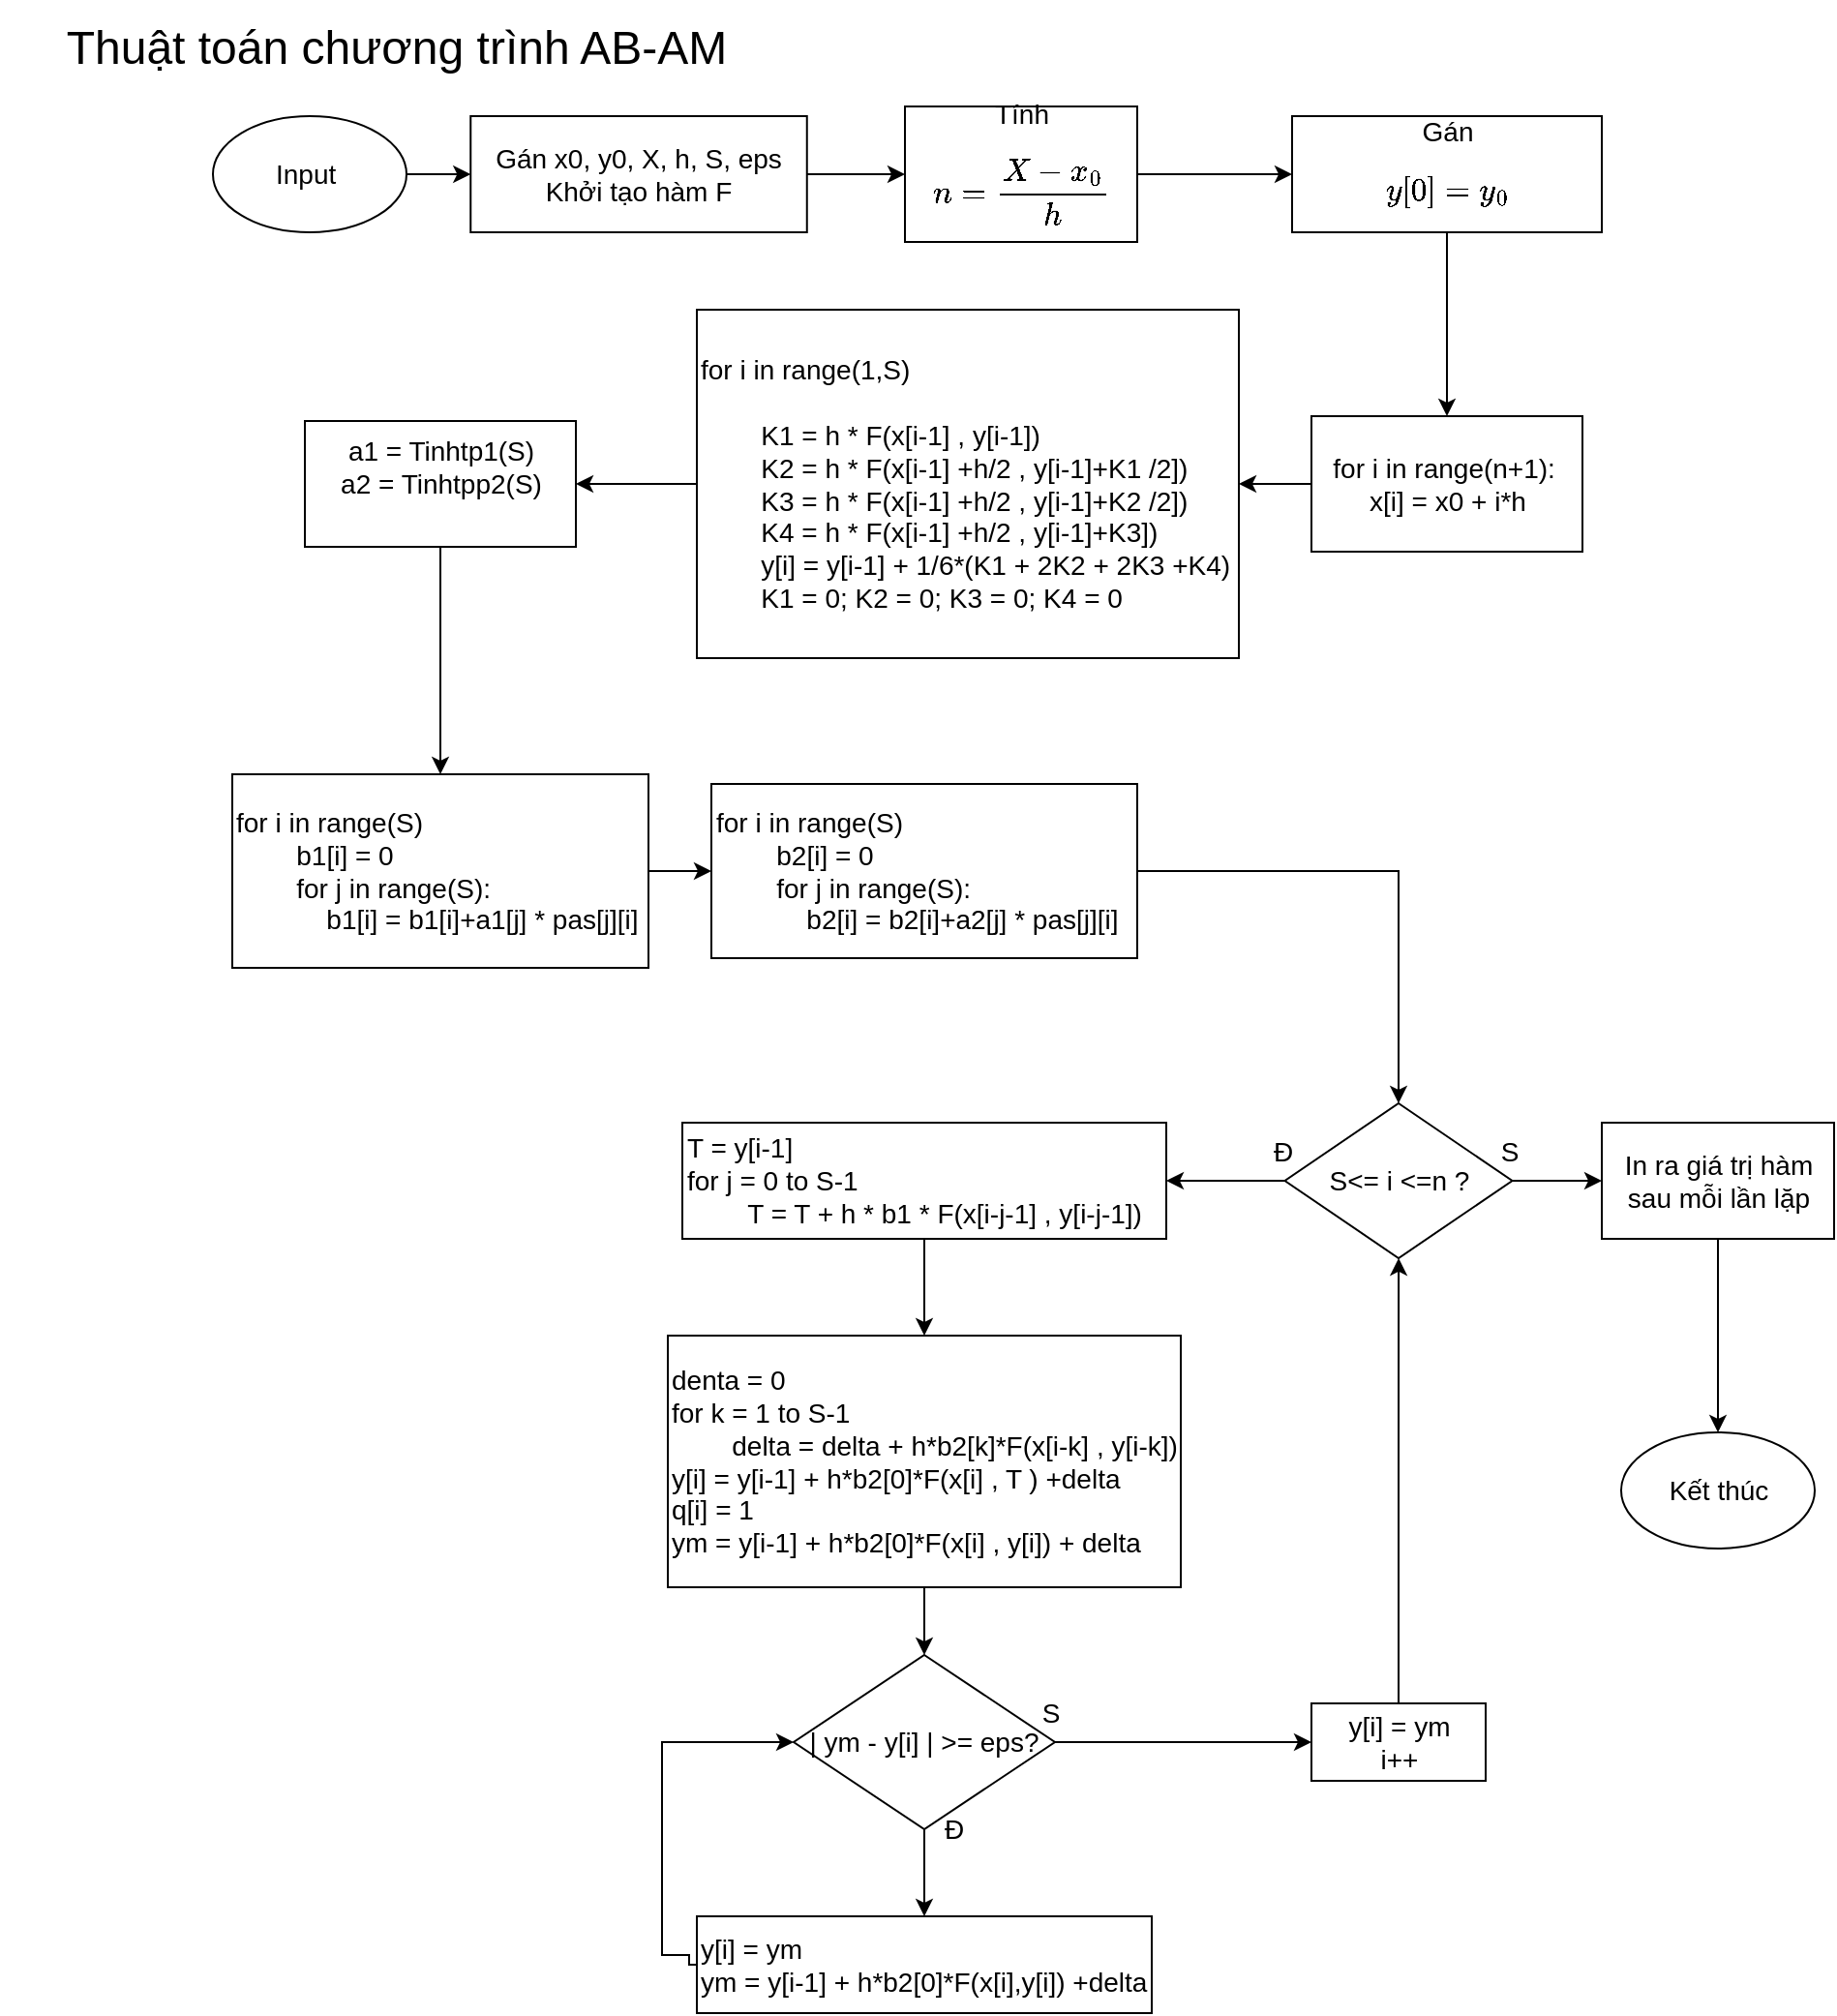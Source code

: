 <mxfile version="16.4.3" type="device"><diagram id="kkrxcO7Ct4dKXzYoQBlB" name="Page-1"><mxGraphModel dx="920" dy="559" grid="1" gridSize="10" guides="1" tooltips="1" connect="1" arrows="1" fold="1" page="1" pageScale="1" pageWidth="850" pageHeight="1100" math="1" shadow="0"><root><mxCell id="0"/><mxCell id="1" parent="0"/><mxCell id="ZtAmzi-AhC06D9iYguow-1" style="edgeStyle=orthogonalEdgeStyle;rounded=0;orthogonalLoop=1;jettySize=auto;html=1;fontSize=14;entryX=0;entryY=0.5;entryDx=0;entryDy=0;" parent="1" source="ZtAmzi-AhC06D9iYguow-2" target="ZtAmzi-AhC06D9iYguow-20" edge="1"><mxGeometry relative="1" as="geometry"><mxPoint x="290" y="160" as="targetPoint"/></mxGeometry></mxCell><mxCell id="ZtAmzi-AhC06D9iYguow-2" value="Input&amp;nbsp;" style="ellipse;whiteSpace=wrap;html=1;fontSize=14;" parent="1" vertex="1"><mxGeometry x="160" y="110" width="100" height="60" as="geometry"/></mxCell><mxCell id="ZtAmzi-AhC06D9iYguow-3" style="edgeStyle=orthogonalEdgeStyle;rounded=0;orthogonalLoop=1;jettySize=auto;html=1;fontSize=14;" parent="1" source="ZtAmzi-AhC06D9iYguow-4" target="ZtAmzi-AhC06D9iYguow-6" edge="1"><mxGeometry relative="1" as="geometry"/></mxCell><mxCell id="ZtAmzi-AhC06D9iYguow-4" value="Tính$$n = \frac{X-x_0}{h}$$" style="rounded=0;whiteSpace=wrap;html=1;fontSize=14;" parent="1" vertex="1"><mxGeometry x="517.5" y="105" width="120" height="70" as="geometry"/></mxCell><mxCell id="ZtAmzi-AhC06D9iYguow-5" style="edgeStyle=orthogonalEdgeStyle;rounded=0;orthogonalLoop=1;jettySize=auto;html=1;fontSize=14;" parent="1" source="ZtAmzi-AhC06D9iYguow-6" target="ZtAmzi-AhC06D9iYguow-8" edge="1"><mxGeometry relative="1" as="geometry"/></mxCell><mxCell id="ZtAmzi-AhC06D9iYguow-6" value="Gán$$&lt;br style=&quot;font-size: 14px;&quot;&gt;&amp;nbsp;y[0] = y_0$$" style="rounded=0;whiteSpace=wrap;html=1;fontSize=14;" parent="1" vertex="1"><mxGeometry x="717.5" y="110" width="160" height="60" as="geometry"/></mxCell><mxCell id="ZtAmzi-AhC06D9iYguow-39" style="edgeStyle=orthogonalEdgeStyle;rounded=0;orthogonalLoop=1;jettySize=auto;html=1;fontSize=14;" parent="1" source="ZtAmzi-AhC06D9iYguow-10" target="ZtAmzi-AhC06D9iYguow-12" edge="1"><mxGeometry relative="1" as="geometry"/></mxCell><mxCell id="ZtAmzi-AhC06D9iYguow-10" value="&lt;font style=&quot;font-size: 14px;&quot;&gt;a1 = Tinhtp1(S)&lt;br style=&quot;font-size: 14px;&quot;&gt;a2 = Tinhtpp2(S)&lt;br style=&quot;font-size: 14px;&quot;&gt;&amp;nbsp; &amp;nbsp; &lt;/font&gt;&amp;nbsp; &amp;nbsp;" style="rounded=0;whiteSpace=wrap;html=1;fontSize=14;" parent="1" vertex="1"><mxGeometry x="207.5" y="267.5" width="140" height="65" as="geometry"/></mxCell><mxCell id="ZtAmzi-AhC06D9iYguow-40" style="edgeStyle=orthogonalEdgeStyle;rounded=0;orthogonalLoop=1;jettySize=auto;html=1;fontSize=14;" parent="1" source="ZtAmzi-AhC06D9iYguow-12" target="ZtAmzi-AhC06D9iYguow-35" edge="1"><mxGeometry relative="1" as="geometry"/></mxCell><mxCell id="ZtAmzi-AhC06D9iYguow-12" value="for i in range(S)&lt;br style=&quot;font-size: 14px;&quot;&gt;&lt;span style=&quot;font-size: 14px;&quot;&gt;&lt;span style=&quot;white-space: pre; font-size: 14px;&quot;&gt;&#9;&lt;/span&gt;b1[i] = 0&amp;nbsp; &amp;nbsp; &amp;nbsp; &amp;nbsp; &amp;nbsp; &amp;nbsp; &amp;nbsp; &amp;nbsp; &amp;nbsp;&lt;/span&gt;&lt;br style=&quot;font-size: 14px;&quot;&gt;&amp;nbsp; &amp;nbsp; &amp;nbsp;&lt;span style=&quot;white-space: pre; font-size: 14px;&quot;&gt;&#9;&lt;/span&gt;for j in range(S):&amp;nbsp; &amp;nbsp; &amp;nbsp; &amp;nbsp; &amp;nbsp; &amp;nbsp; &amp;nbsp; &amp;nbsp; &amp;nbsp; &lt;span style=&quot;white-space: pre; font-size: 14px;&quot;&gt;&#9;&amp;nbsp;&lt;/span&gt;&amp;nbsp; &amp;nbsp;b1[i] = b1[i]+a1[j] * pas[j][i]" style="rounded=0;whiteSpace=wrap;html=1;align=left;fontSize=14;" parent="1" vertex="1"><mxGeometry x="170" y="450" width="215" height="100" as="geometry"/></mxCell><mxCell id="ZtAmzi-AhC06D9iYguow-38" style="edgeStyle=orthogonalEdgeStyle;rounded=0;orthogonalLoop=1;jettySize=auto;html=1;fontSize=14;" parent="1" source="ZtAmzi-AhC06D9iYguow-14" target="ZtAmzi-AhC06D9iYguow-10" edge="1"><mxGeometry relative="1" as="geometry"/></mxCell><mxCell id="ZtAmzi-AhC06D9iYguow-14" value="for i in range(1,S)&amp;nbsp; &amp;nbsp; &amp;nbsp; &amp;nbsp; &amp;nbsp; &amp;nbsp; &amp;nbsp; &amp;nbsp; &amp;nbsp; &amp;nbsp; &amp;nbsp; &amp;nbsp; &amp;nbsp; &amp;nbsp; &amp;nbsp; &amp;nbsp; &amp;nbsp; &amp;nbsp; &amp;nbsp; &amp;nbsp; &amp;nbsp; &amp;nbsp;&amp;nbsp;&lt;br style=&quot;font-size: 14px;&quot;&gt;&lt;div style=&quot;font-size: 14px;&quot;&gt;&lt;span style=&quot;font-size: 14px;&quot;&gt;&lt;span style=&quot;white-space: pre; font-size: 14px;&quot;&gt;&#9;&lt;/span&gt;K1 = h * F(x[i-1] , y[i-1])&amp;nbsp; &amp;nbsp; &amp;nbsp; &amp;nbsp; &amp;nbsp; &amp;nbsp; &amp;nbsp; &amp;nbsp; &amp;nbsp; &amp;nbsp; &amp;nbsp; &amp;nbsp; &amp;nbsp;&amp;nbsp;&lt;/span&gt;&lt;/div&gt;&lt;span style=&quot;white-space: pre; font-size: 14px;&quot;&gt;&#9;&lt;/span&gt;K2 = h * F(x[i-1] +h/2 , y[i-1]+K1 /2])&lt;br style=&quot;font-size: 14px;&quot;&gt;&lt;span style=&quot;white-space: pre; font-size: 14px;&quot;&gt;&#9;&lt;/span&gt;K3 = h * F(x[i-1] +h/2 , y[i-1]+K2 /2])&lt;br style=&quot;font-size: 14px;&quot;&gt;&lt;span style=&quot;white-space: pre; font-size: 14px;&quot;&gt;&#9;&lt;/span&gt;K4 = h * F(x[i-1] +h/2 , y[i-1]+K3])&lt;br style=&quot;font-size: 14px;&quot;&gt;&lt;span style=&quot;white-space: pre; font-size: 14px;&quot;&gt;&#9;&lt;/span&gt;y[i] = y[i-1] + 1/6*(K1 + 2K2 + 2K3 +K4)&lt;br style=&quot;font-size: 14px;&quot;&gt;&lt;span style=&quot;white-space: pre; font-size: 14px;&quot;&gt;&#9;&lt;/span&gt;K1 = 0; K2 = 0; K3 = 0; K4 = 0" style="rounded=0;whiteSpace=wrap;html=1;align=left;fontSize=14;" parent="1" vertex="1"><mxGeometry x="410" y="210" width="280" height="180" as="geometry"/></mxCell><mxCell id="ZtAmzi-AhC06D9iYguow-15" style="edgeStyle=orthogonalEdgeStyle;rounded=0;orthogonalLoop=1;jettySize=auto;html=1;fontSize=14;" parent="1" source="ZtAmzi-AhC06D9iYguow-16" target="ZtAmzi-AhC06D9iYguow-33" edge="1"><mxGeometry relative="1" as="geometry"/></mxCell><mxCell id="ZtAmzi-AhC06D9iYguow-16" value="&lt;font style=&quot;font-size: 14px;&quot;&gt;In ra giá trị hàm sau mỗi lần lặp&lt;/font&gt;" style="rounded=0;whiteSpace=wrap;html=1;fontSize=14;" parent="1" vertex="1"><mxGeometry x="877.5" y="630" width="120" height="60" as="geometry"/></mxCell><mxCell id="ZtAmzi-AhC06D9iYguow-17" style="edgeStyle=orthogonalEdgeStyle;rounded=0;orthogonalLoop=1;jettySize=auto;html=1;exitX=0.5;exitY=1;exitDx=0;exitDy=0;fontSize=14;" parent="1" edge="1"><mxGeometry relative="1" as="geometry"><mxPoint x="390" y="960" as="sourcePoint"/><mxPoint x="390" y="960" as="targetPoint"/></mxGeometry></mxCell><mxCell id="ZtAmzi-AhC06D9iYguow-18" value="&lt;font style=&quot;font-size: 24px&quot;&gt;Thuật toán chương trình AB-AM&lt;/font&gt;" style="text;html=1;strokeColor=none;fillColor=none;align=center;verticalAlign=middle;whiteSpace=wrap;rounded=0;fontSize=24;" parent="1" vertex="1"><mxGeometry x="50" y="50" width="410" height="50" as="geometry"/></mxCell><mxCell id="ZtAmzi-AhC06D9iYguow-19" style="edgeStyle=orthogonalEdgeStyle;rounded=0;orthogonalLoop=1;jettySize=auto;html=1;fontSize=14;" parent="1" source="ZtAmzi-AhC06D9iYguow-20" target="ZtAmzi-AhC06D9iYguow-4" edge="1"><mxGeometry relative="1" as="geometry"/></mxCell><mxCell id="ZtAmzi-AhC06D9iYguow-20" value="&lt;font style=&quot;font-size: 14px;&quot;&gt;Gán x0, y0, X, h, S, eps&lt;br style=&quot;font-size: 14px;&quot;&gt;Khởi tạo hàm F&lt;br style=&quot;font-size: 14px;&quot;&gt;&lt;/font&gt;" style="rounded=0;whiteSpace=wrap;html=1;fontSize=14;" parent="1" vertex="1"><mxGeometry x="293.13" y="110" width="173.75" height="60" as="geometry"/></mxCell><mxCell id="ZtAmzi-AhC06D9iYguow-48" style="edgeStyle=orthogonalEdgeStyle;rounded=0;orthogonalLoop=1;jettySize=auto;html=1;entryX=1;entryY=0.5;entryDx=0;entryDy=0;fontSize=14;" parent="1" source="ZtAmzi-AhC06D9iYguow-23" target="ZtAmzi-AhC06D9iYguow-42" edge="1"><mxGeometry relative="1" as="geometry"/></mxCell><mxCell id="ZtAmzi-AhC06D9iYguow-49" style="edgeStyle=orthogonalEdgeStyle;rounded=0;orthogonalLoop=1;jettySize=auto;html=1;fontSize=14;" parent="1" source="ZtAmzi-AhC06D9iYguow-23" target="ZtAmzi-AhC06D9iYguow-16" edge="1"><mxGeometry relative="1" as="geometry"/></mxCell><mxCell id="ZtAmzi-AhC06D9iYguow-23" value="S&amp;lt;= i &amp;lt;=n ?" style="rhombus;whiteSpace=wrap;html=1;fontSize=14;" parent="1" vertex="1"><mxGeometry x="713.75" y="620" width="117.5" height="80" as="geometry"/></mxCell><mxCell id="ZtAmzi-AhC06D9iYguow-24" style="edgeStyle=orthogonalEdgeStyle;rounded=0;orthogonalLoop=1;jettySize=auto;html=1;fontSize=14;" parent="1" source="ZtAmzi-AhC06D9iYguow-25" target="ZtAmzi-AhC06D9iYguow-28" edge="1"><mxGeometry relative="1" as="geometry"/></mxCell><mxCell id="ZtAmzi-AhC06D9iYguow-25" value="denta = 0&lt;br style=&quot;font-size: 14px;&quot;&gt;for k = 1 to S-1&lt;br style=&quot;font-size: 14px;&quot;&gt;&lt;span style=&quot;white-space: pre; font-size: 14px;&quot;&gt;&#9;&lt;/span&gt;delta = delta + h*b2[k]*F(x[i-k] , y[i-k])&lt;br style=&quot;font-size: 14px;&quot;&gt;y[i] = y[i-1] + h*b2[0]*F(x[i] , T ) +delta&lt;br style=&quot;font-size: 14px;&quot;&gt;q[i] = 1&lt;br style=&quot;font-size: 14px;&quot;&gt;ym = y[i-1] + h*b2[0]*F(x[i] , y[i]) + delta" style="rounded=0;whiteSpace=wrap;html=1;align=left;fontSize=14;" parent="1" vertex="1"><mxGeometry x="395" y="740" width="265" height="130" as="geometry"/></mxCell><mxCell id="ZtAmzi-AhC06D9iYguow-26" style="edgeStyle=orthogonalEdgeStyle;rounded=0;orthogonalLoop=1;jettySize=auto;html=1;fontSize=14;" parent="1" source="ZtAmzi-AhC06D9iYguow-28" target="ZtAmzi-AhC06D9iYguow-30" edge="1"><mxGeometry relative="1" as="geometry"/></mxCell><mxCell id="ZtAmzi-AhC06D9iYguow-27" style="edgeStyle=orthogonalEdgeStyle;rounded=0;orthogonalLoop=1;jettySize=auto;html=1;fontSize=14;" parent="1" source="ZtAmzi-AhC06D9iYguow-28" target="ZtAmzi-AhC06D9iYguow-32" edge="1"><mxGeometry relative="1" as="geometry"/></mxCell><mxCell id="ZtAmzi-AhC06D9iYguow-28" value="| ym - y[i] | &amp;gt;= eps?" style="rhombus;whiteSpace=wrap;html=1;fontSize=14;" parent="1" vertex="1"><mxGeometry x="460" y="905" width="135" height="90" as="geometry"/></mxCell><mxCell id="ZtAmzi-AhC06D9iYguow-44" style="edgeStyle=orthogonalEdgeStyle;rounded=0;orthogonalLoop=1;jettySize=auto;html=1;entryX=0;entryY=0.5;entryDx=0;entryDy=0;fontSize=14;exitX=0;exitY=0.5;exitDx=0;exitDy=0;" parent="1" source="ZtAmzi-AhC06D9iYguow-30" target="ZtAmzi-AhC06D9iYguow-28" edge="1"><mxGeometry relative="1" as="geometry"><Array as="points"><mxPoint x="406" y="1060"/><mxPoint x="392" y="1060"/><mxPoint x="392" y="950"/></Array></mxGeometry></mxCell><mxCell id="ZtAmzi-AhC06D9iYguow-30" value="y[i] = ym&lt;br style=&quot;font-size: 14px;&quot;&gt;ym = y[i-1] + h*b2[0]*F(x[i],y[i]) +delta" style="rounded=0;whiteSpace=wrap;html=1;align=left;fontSize=14;" parent="1" vertex="1"><mxGeometry x="410" y="1040" width="235" height="50" as="geometry"/></mxCell><mxCell id="ZtAmzi-AhC06D9iYguow-31" style="edgeStyle=orthogonalEdgeStyle;rounded=0;orthogonalLoop=1;jettySize=auto;html=1;fontSize=14;" parent="1" source="ZtAmzi-AhC06D9iYguow-32" target="ZtAmzi-AhC06D9iYguow-23" edge="1"><mxGeometry relative="1" as="geometry"/></mxCell><mxCell id="ZtAmzi-AhC06D9iYguow-32" value="y[i] = ym&lt;br style=&quot;font-size: 14px;&quot;&gt;i++" style="rounded=0;whiteSpace=wrap;html=1;fontSize=14;" parent="1" vertex="1"><mxGeometry x="727.5" y="930" width="90" height="40" as="geometry"/></mxCell><mxCell id="ZtAmzi-AhC06D9iYguow-33" value="Kết thúc" style="ellipse;whiteSpace=wrap;html=1;fontSize=14;" parent="1" vertex="1"><mxGeometry x="887.5" y="790" width="100" height="60" as="geometry"/></mxCell><mxCell id="ZtAmzi-AhC06D9iYguow-37" style="edgeStyle=orthogonalEdgeStyle;rounded=0;orthogonalLoop=1;jettySize=auto;html=1;fontSize=14;" parent="1" source="ZtAmzi-AhC06D9iYguow-8" target="ZtAmzi-AhC06D9iYguow-14" edge="1"><mxGeometry relative="1" as="geometry"/></mxCell><mxCell id="ZtAmzi-AhC06D9iYguow-8" value="&lt;font style=&quot;font-size: 14px;&quot;&gt;for i in range(n+1):&amp;nbsp;&lt;br style=&quot;font-size: 14px;&quot;&gt;x[i] = x0 + i*h&lt;/font&gt;" style="rounded=0;whiteSpace=wrap;html=1;fontSize=14;" parent="1" vertex="1"><mxGeometry x="727.5" y="265" width="140" height="70" as="geometry"/></mxCell><mxCell id="ZtAmzi-AhC06D9iYguow-47" style="edgeStyle=orthogonalEdgeStyle;rounded=0;orthogonalLoop=1;jettySize=auto;html=1;entryX=0.5;entryY=0;entryDx=0;entryDy=0;fontSize=14;" parent="1" source="ZtAmzi-AhC06D9iYguow-35" target="ZtAmzi-AhC06D9iYguow-23" edge="1"><mxGeometry relative="1" as="geometry"/></mxCell><mxCell id="ZtAmzi-AhC06D9iYguow-35" value="for i in range(S)&lt;br style=&quot;font-size: 14px;&quot;&gt;&lt;span style=&quot;font-size: 14px;&quot;&gt;&lt;span style=&quot;white-space: pre; font-size: 14px;&quot;&gt;&#9;&lt;/span&gt;b2[i] = 0&amp;nbsp; &amp;nbsp; &amp;nbsp; &amp;nbsp; &amp;nbsp; &amp;nbsp; &amp;nbsp; &amp;nbsp; &amp;nbsp;&lt;/span&gt;&lt;br style=&quot;font-size: 14px;&quot;&gt;&amp;nbsp; &amp;nbsp; &amp;nbsp;&lt;span style=&quot;white-space: pre; font-size: 14px;&quot;&gt;&#9;&lt;/span&gt;for j in range(S):&amp;nbsp; &amp;nbsp; &amp;nbsp; &amp;nbsp; &amp;nbsp; &amp;nbsp; &amp;nbsp; &amp;nbsp; &amp;nbsp; &lt;span style=&quot;white-space: pre; font-size: 14px;&quot;&gt;&#9;&amp;nbsp;&lt;/span&gt;&amp;nbsp; &amp;nbsp;b2[i] = b2[i]+a2[j] * pas[j][i]" style="rounded=0;whiteSpace=wrap;html=1;align=left;fontSize=14;" parent="1" vertex="1"><mxGeometry x="417.5" y="455" width="220" height="90" as="geometry"/></mxCell><mxCell id="ZtAmzi-AhC06D9iYguow-46" style="edgeStyle=orthogonalEdgeStyle;rounded=0;orthogonalLoop=1;jettySize=auto;html=1;fontSize=14;" parent="1" source="ZtAmzi-AhC06D9iYguow-42" target="ZtAmzi-AhC06D9iYguow-25" edge="1"><mxGeometry relative="1" as="geometry"/></mxCell><mxCell id="ZtAmzi-AhC06D9iYguow-42" value="T = y[i-1]&lt;br style=&quot;font-size: 14px;&quot;&gt;for j = 0 to S-1&lt;br style=&quot;font-size: 14px;&quot;&gt;&lt;span style=&quot;white-space: pre; font-size: 14px;&quot;&gt;&#9;&lt;/span&gt;T = T + h * b1 * F(x[i-j-1] , y[i-j-1])&amp;nbsp;" style="rounded=0;whiteSpace=wrap;html=1;align=left;fontSize=14;" parent="1" vertex="1"><mxGeometry x="402.5" y="630" width="250" height="60" as="geometry"/></mxCell><mxCell id="TGzVWSetF4v9iKP3AJNe-1" value="&lt;font style=&quot;font-size: 14px;&quot;&gt;Đ&lt;/font&gt;" style="text;html=1;strokeColor=none;fillColor=none;align=center;verticalAlign=middle;whiteSpace=wrap;rounded=0;fontSize=14;" parent="1" vertex="1"><mxGeometry x="682.5" y="630" width="60" height="30" as="geometry"/></mxCell><mxCell id="TGzVWSetF4v9iKP3AJNe-2" value="S" style="text;html=1;strokeColor=none;fillColor=none;align=center;verticalAlign=middle;whiteSpace=wrap;rounded=0;fontSize=14;" parent="1" vertex="1"><mxGeometry x="800" y="630" width="60" height="30" as="geometry"/></mxCell><mxCell id="TGzVWSetF4v9iKP3AJNe-3" value="Đ" style="text;html=1;strokeColor=none;fillColor=none;align=center;verticalAlign=middle;whiteSpace=wrap;rounded=0;fontSize=14;" parent="1" vertex="1"><mxGeometry x="512.5" y="980" width="60" height="30" as="geometry"/></mxCell><mxCell id="TGzVWSetF4v9iKP3AJNe-4" value="S" style="text;html=1;strokeColor=none;fillColor=none;align=center;verticalAlign=middle;whiteSpace=wrap;rounded=0;fontSize=14;" parent="1" vertex="1"><mxGeometry x="562.5" y="920" width="60" height="30" as="geometry"/></mxCell></root></mxGraphModel></diagram></mxfile>